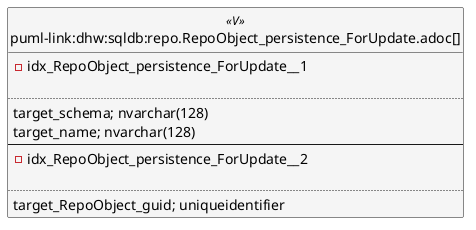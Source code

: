 @startuml
left to right direction
'top to bottom direction
hide circle
'avoide "." issues:
set namespaceSeparator none


skinparam class {
  BackgroundColor White
  BackgroundColor<<FN>> Yellow
  BackgroundColor<<FS>> Yellow
  BackgroundColor<<FT>> LightGray
  BackgroundColor<<IF>> Yellow
  BackgroundColor<<IS>> Yellow
  BackgroundColor<<P>> Aqua
  BackgroundColor<<PC>> Aqua
  BackgroundColor<<SN>> Yellow
  BackgroundColor<<SO>> SlateBlue
  BackgroundColor<<TF>> LightGray
  BackgroundColor<<TR>> Tomato
  BackgroundColor<<U>> White
  BackgroundColor<<V>> WhiteSmoke
  BackgroundColor<<X>> Aqua
  BackgroundColor<<external>> AliceBlue
}


entity "puml-link:dhw:sqldb:repo.RepoObject_persistence_ForUpdate.adoc[]" as repo.RepoObject_persistence_ForUpdate << V >> {
- idx_RepoObject_persistence_ForUpdate__1

..
target_schema; nvarchar(128)
target_name; nvarchar(128)
--
- idx_RepoObject_persistence_ForUpdate__2

..
target_RepoObject_guid; uniqueidentifier
}


@enduml

